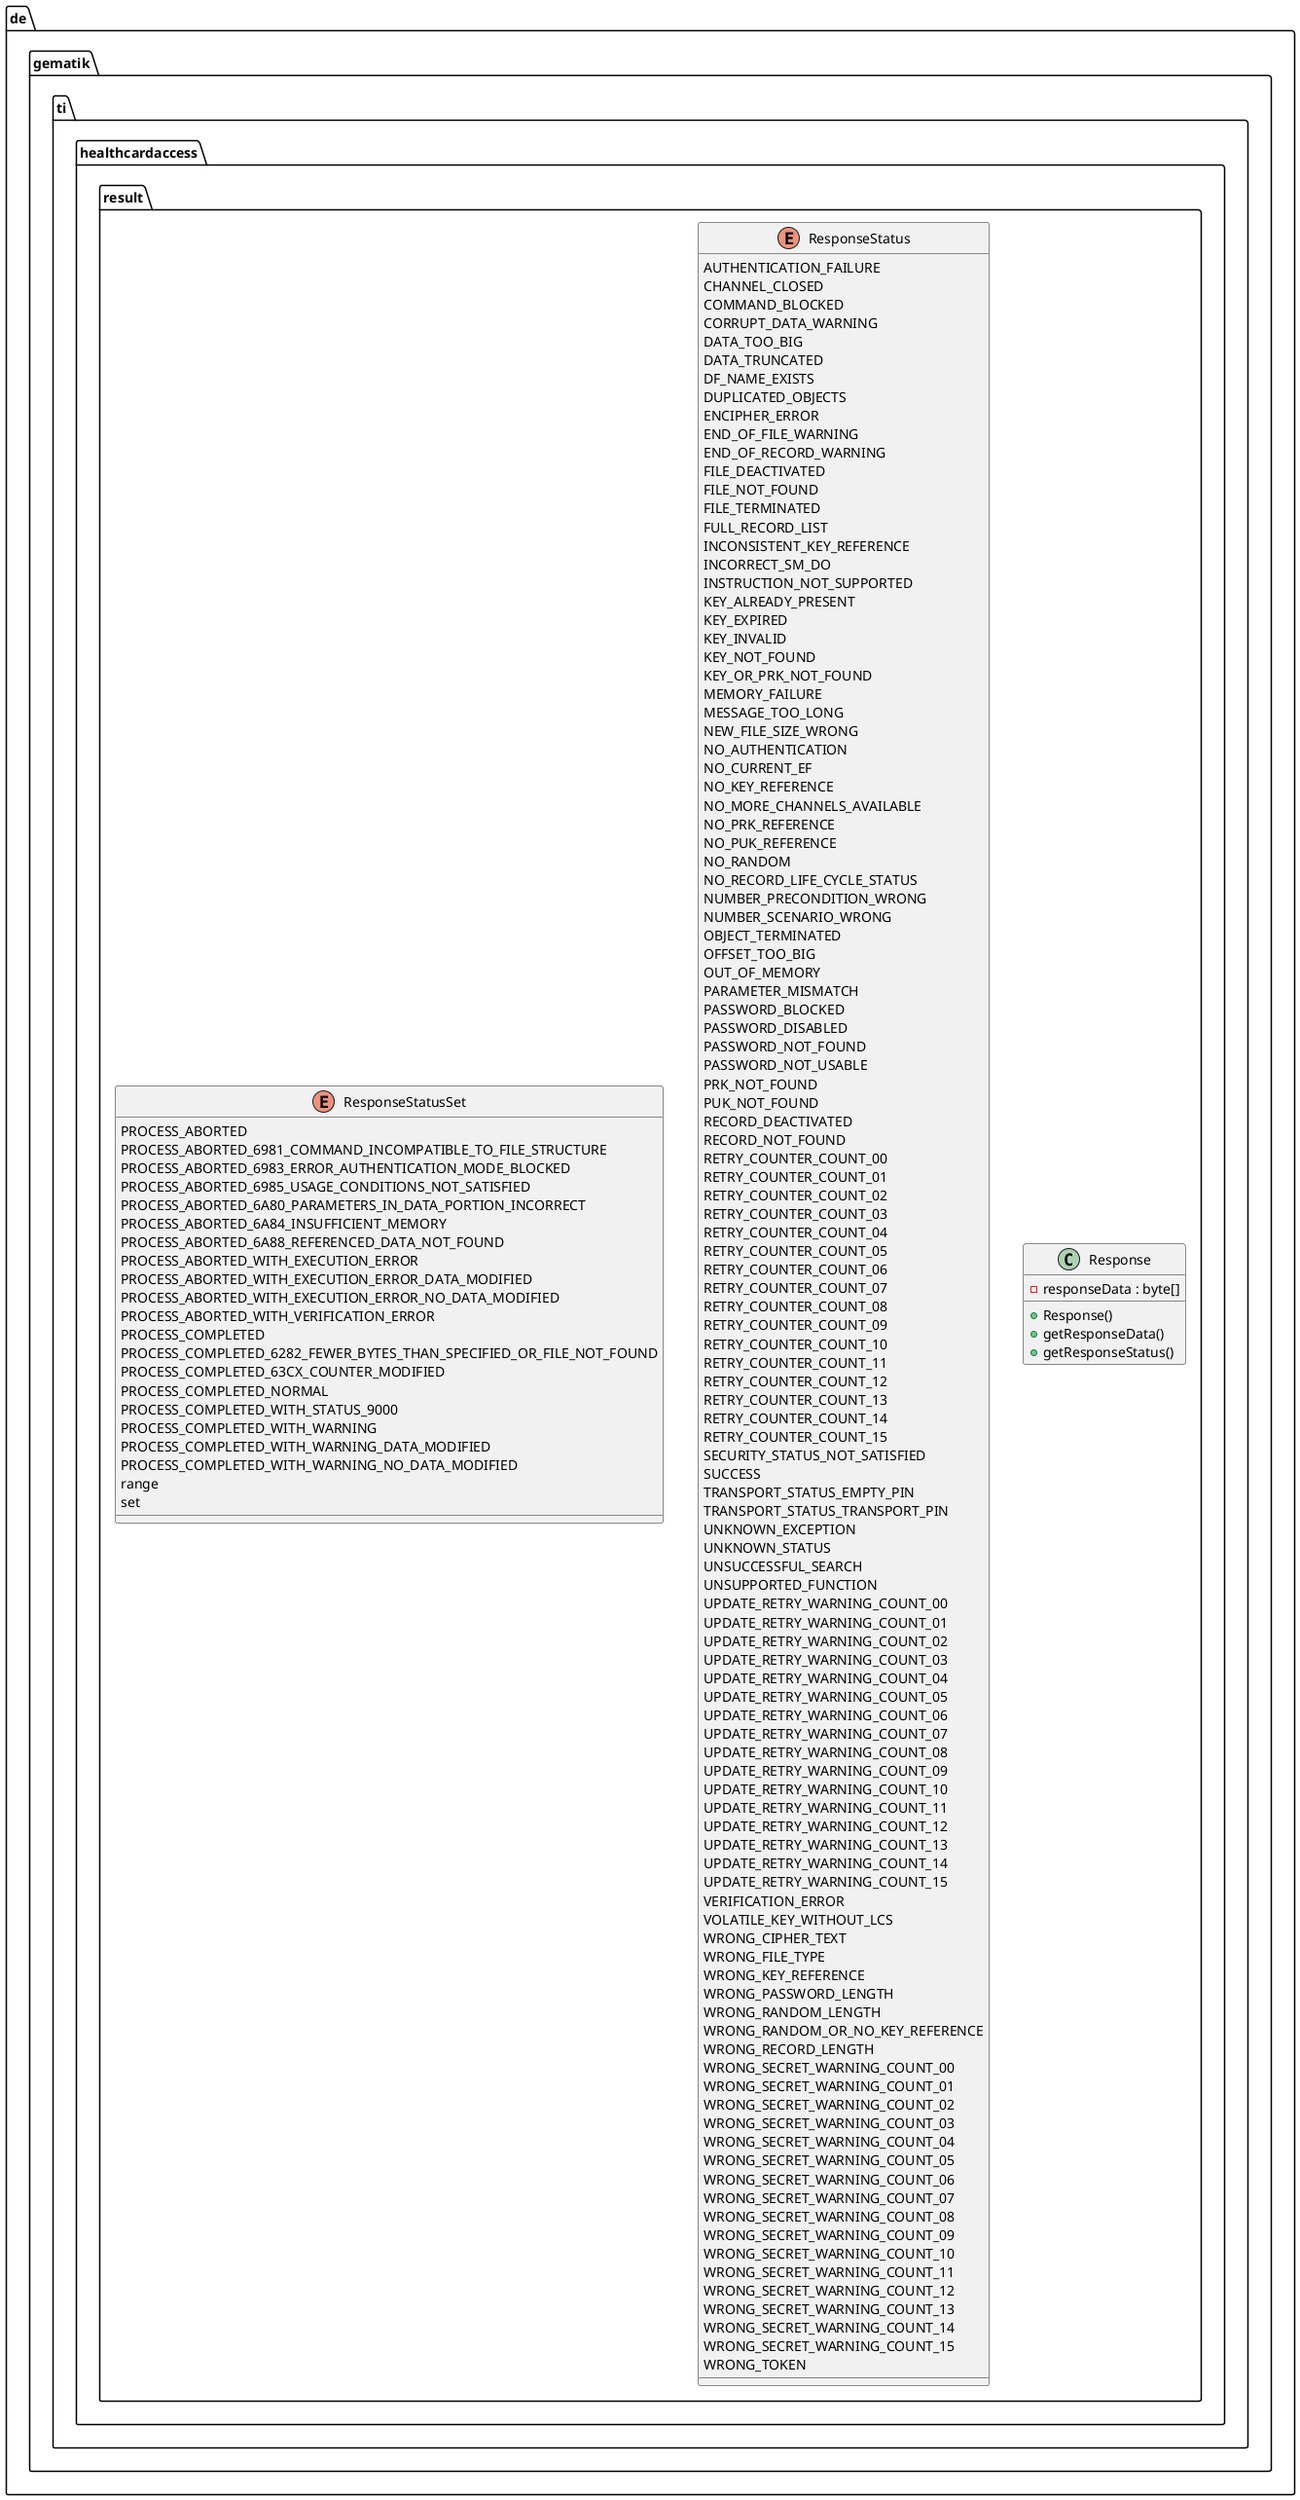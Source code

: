 @startuml



  namespace de.gematik.ti.healthcardaccess {
    namespace result {
      class de.gematik.ti.healthcardaccess.result.Response {
          - responseData : byte[]
          + Response()
          + getResponseData()
          + getResponseStatus()
      }
    }
  }
  

  namespace de.gematik.ti.healthcardaccess {
    namespace result {
      enum ResponseStatus {
        AUTHENTICATION_FAILURE
        CHANNEL_CLOSED
        COMMAND_BLOCKED
        CORRUPT_DATA_WARNING
        DATA_TOO_BIG
        DATA_TRUNCATED
        DF_NAME_EXISTS
        DUPLICATED_OBJECTS
        ENCIPHER_ERROR
        END_OF_FILE_WARNING
        END_OF_RECORD_WARNING
        FILE_DEACTIVATED
        FILE_NOT_FOUND
        FILE_TERMINATED
        FULL_RECORD_LIST
        INCONSISTENT_KEY_REFERENCE
        INCORRECT_SM_DO
        INSTRUCTION_NOT_SUPPORTED
        KEY_ALREADY_PRESENT
        KEY_EXPIRED
        KEY_INVALID
        KEY_NOT_FOUND
        KEY_OR_PRK_NOT_FOUND
        MEMORY_FAILURE
        MESSAGE_TOO_LONG
        NEW_FILE_SIZE_WRONG
        NO_AUTHENTICATION
        NO_CURRENT_EF
        NO_KEY_REFERENCE
        NO_MORE_CHANNELS_AVAILABLE
        NO_PRK_REFERENCE
        NO_PUK_REFERENCE
        NO_RANDOM
        NO_RECORD_LIFE_CYCLE_STATUS
        NUMBER_PRECONDITION_WRONG
        NUMBER_SCENARIO_WRONG
        OBJECT_TERMINATED
        OFFSET_TOO_BIG
        OUT_OF_MEMORY
        PARAMETER_MISMATCH
        PASSWORD_BLOCKED
        PASSWORD_DISABLED
        PASSWORD_NOT_FOUND
        PASSWORD_NOT_USABLE
        PRK_NOT_FOUND
        PUK_NOT_FOUND
        RECORD_DEACTIVATED
        RECORD_NOT_FOUND
        RETRY_COUNTER_COUNT_00
        RETRY_COUNTER_COUNT_01
        RETRY_COUNTER_COUNT_02
        RETRY_COUNTER_COUNT_03
        RETRY_COUNTER_COUNT_04
        RETRY_COUNTER_COUNT_05
        RETRY_COUNTER_COUNT_06
        RETRY_COUNTER_COUNT_07
        RETRY_COUNTER_COUNT_08
        RETRY_COUNTER_COUNT_09
        RETRY_COUNTER_COUNT_10
        RETRY_COUNTER_COUNT_11
        RETRY_COUNTER_COUNT_12
        RETRY_COUNTER_COUNT_13
        RETRY_COUNTER_COUNT_14
        RETRY_COUNTER_COUNT_15
        SECURITY_STATUS_NOT_SATISFIED
        SUCCESS
        TRANSPORT_STATUS_EMPTY_PIN
        TRANSPORT_STATUS_TRANSPORT_PIN
        UNKNOWN_EXCEPTION
        UNKNOWN_STATUS
        UNSUCCESSFUL_SEARCH
        UNSUPPORTED_FUNCTION
        UPDATE_RETRY_WARNING_COUNT_00
        UPDATE_RETRY_WARNING_COUNT_01
        UPDATE_RETRY_WARNING_COUNT_02
        UPDATE_RETRY_WARNING_COUNT_03
        UPDATE_RETRY_WARNING_COUNT_04
        UPDATE_RETRY_WARNING_COUNT_05
        UPDATE_RETRY_WARNING_COUNT_06
        UPDATE_RETRY_WARNING_COUNT_07
        UPDATE_RETRY_WARNING_COUNT_08
        UPDATE_RETRY_WARNING_COUNT_09
        UPDATE_RETRY_WARNING_COUNT_10
        UPDATE_RETRY_WARNING_COUNT_11
        UPDATE_RETRY_WARNING_COUNT_12
        UPDATE_RETRY_WARNING_COUNT_13
        UPDATE_RETRY_WARNING_COUNT_14
        UPDATE_RETRY_WARNING_COUNT_15
        VERIFICATION_ERROR
        VOLATILE_KEY_WITHOUT_LCS
        WRONG_CIPHER_TEXT
        WRONG_FILE_TYPE
        WRONG_KEY_REFERENCE
        WRONG_PASSWORD_LENGTH
        WRONG_RANDOM_LENGTH
        WRONG_RANDOM_OR_NO_KEY_REFERENCE
        WRONG_RECORD_LENGTH
        WRONG_SECRET_WARNING_COUNT_00
        WRONG_SECRET_WARNING_COUNT_01
        WRONG_SECRET_WARNING_COUNT_02
        WRONG_SECRET_WARNING_COUNT_03
        WRONG_SECRET_WARNING_COUNT_04
        WRONG_SECRET_WARNING_COUNT_05
        WRONG_SECRET_WARNING_COUNT_06
        WRONG_SECRET_WARNING_COUNT_07
        WRONG_SECRET_WARNING_COUNT_08
        WRONG_SECRET_WARNING_COUNT_09
        WRONG_SECRET_WARNING_COUNT_10
        WRONG_SECRET_WARNING_COUNT_11
        WRONG_SECRET_WARNING_COUNT_12
        WRONG_SECRET_WARNING_COUNT_13
        WRONG_SECRET_WARNING_COUNT_14
        WRONG_SECRET_WARNING_COUNT_15
        WRONG_TOKEN
      }
    }
  }
  

  namespace de.gematik.ti.healthcardaccess {
    namespace result {
      enum ResponseStatusSet {
        PROCESS_ABORTED
        PROCESS_ABORTED_6981_COMMAND_INCOMPATIBLE_TO_FILE_STRUCTURE
        PROCESS_ABORTED_6983_ERROR_AUTHENTICATION_MODE_BLOCKED
        PROCESS_ABORTED_6985_USAGE_CONDITIONS_NOT_SATISFIED
        PROCESS_ABORTED_6A80_PARAMETERS_IN_DATA_PORTION_INCORRECT
        PROCESS_ABORTED_6A84_INSUFFICIENT_MEMORY
        PROCESS_ABORTED_6A88_REFERENCED_DATA_NOT_FOUND
        PROCESS_ABORTED_WITH_EXECUTION_ERROR
        PROCESS_ABORTED_WITH_EXECUTION_ERROR_DATA_MODIFIED
        PROCESS_ABORTED_WITH_EXECUTION_ERROR_NO_DATA_MODIFIED
        PROCESS_ABORTED_WITH_VERIFICATION_ERROR
        PROCESS_COMPLETED
        PROCESS_COMPLETED_6282_FEWER_BYTES_THAN_SPECIFIED_OR_FILE_NOT_FOUND
        PROCESS_COMPLETED_63CX_COUNTER_MODIFIED
        PROCESS_COMPLETED_NORMAL
        PROCESS_COMPLETED_WITH_STATUS_9000
        PROCESS_COMPLETED_WITH_WARNING
        PROCESS_COMPLETED_WITH_WARNING_DATA_MODIFIED
        PROCESS_COMPLETED_WITH_WARNING_NO_DATA_MODIFIED
        range
        set
      }
    }
  }
  

  de.gematik.ti.healthcardaccess.result.Response o-- de.gematik.ti.healthcardaccess.result.Response.ResponseStatus : responseStatus
  de.gematik.ti.healthcardaccess.result.Response +-down- de.gematik.ti.healthcardaccess.result.Response.ResponseStatus
  de.gematik.ti.healthcardaccess.result.Response +-down- de.gematik.ti.healthcardaccess.result.Response.ResponseStatusSet









@enduml
